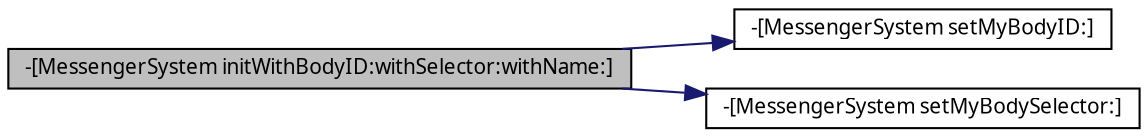 digraph G
{
  edge [fontname="FreeSans.ttf",fontsize="10",labelfontname="FreeSans.ttf",labelfontsize="10"];
  node [fontname="FreeSans.ttf",fontsize="10",shape=record];
  rankdir=LR;
  Node1 [label="-[MessengerSystem initWithBodyID:withSelector:withName:]",height=0.2,width=0.4,color="black", fillcolor="grey75", style="filled" fontcolor="black"];
  Node1 -> Node2 [color="midnightblue",fontsize="10",style="solid"];
  Node2 [label="-[MessengerSystem setMyBodyID:]",height=0.2,width=0.4,color="black", fillcolor="white", style="filled",URL="$dc/dc9/interface_messenger_system.html#a2a5f63ed86009e8b451bbbb621e9a94b"];
  Node1 -> Node3 [color="midnightblue",fontsize="10",style="solid"];
  Node3 [label="-[MessengerSystem setMyBodySelector:]",height=0.2,width=0.4,color="black", fillcolor="white", style="filled",URL="$dc/dc9/interface_messenger_system.html#aafb5a2e5d48a09627f32a4d3c2e3fa29"];
}
